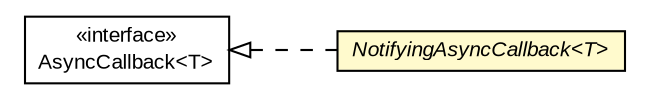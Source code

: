 #!/usr/local/bin/dot
#
# Class diagram 
# Generated by UMLGraph version R5_6-24-gf6e263 (http://www.umlgraph.org/)
#

digraph G {
	edge [fontname="arial",fontsize=10,labelfontname="arial",labelfontsize=10];
	node [fontname="arial",fontsize=10,shape=plaintext];
	nodesep=0.25;
	ranksep=0.5;
	rankdir=LR;
	// com.gwtplatform.mvp.client.proxy.NotifyingAsyncCallback<T>
	c369617 [label=<<table title="com.gwtplatform.mvp.client.proxy.NotifyingAsyncCallback" border="0" cellborder="1" cellspacing="0" cellpadding="2" port="p" bgcolor="lemonChiffon" href="./NotifyingAsyncCallback.html">
		<tr><td><table border="0" cellspacing="0" cellpadding="1">
<tr><td align="center" balign="center"><font face="arial italic"> NotifyingAsyncCallback&lt;T&gt; </font></td></tr>
		</table></td></tr>
		</table>>, URL="./NotifyingAsyncCallback.html", fontname="arial", fontcolor="black", fontsize=10.0];
	//com.gwtplatform.mvp.client.proxy.NotifyingAsyncCallback<T> implements com.google.gwt.user.client.rpc.AsyncCallback<T>
	c370091:p -> c369617:p [dir=back,arrowtail=empty,style=dashed];
	// com.google.gwt.user.client.rpc.AsyncCallback<T>
	c370091 [label=<<table title="com.google.gwt.user.client.rpc.AsyncCallback" border="0" cellborder="1" cellspacing="0" cellpadding="2" port="p" href="http://google-web-toolkit.googlecode.com/svn/javadoc/latest/com/google/gwt/user/client/rpc/AsyncCallback.html">
		<tr><td><table border="0" cellspacing="0" cellpadding="1">
<tr><td align="center" balign="center"> &#171;interface&#187; </td></tr>
<tr><td align="center" balign="center"> AsyncCallback&lt;T&gt; </td></tr>
		</table></td></tr>
		</table>>, URL="http://google-web-toolkit.googlecode.com/svn/javadoc/latest/com/google/gwt/user/client/rpc/AsyncCallback.html", fontname="arial", fontcolor="black", fontsize=10.0];
}


